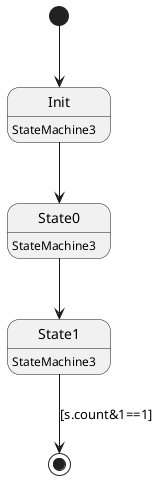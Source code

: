 @startuml
state "Init" as T00_S001
T00_S001 : StateMachine3
[*] --> T00_S001
T00_S001 --> T00_S002
state "State0" as T00_S002
T00_S002 : StateMachine3
T00_S002 --> T00_S003
state "State1" as T00_S003
T00_S003 : StateMachine3
T00_S003 --> [*] : [s.count&1==1]
@enduml
